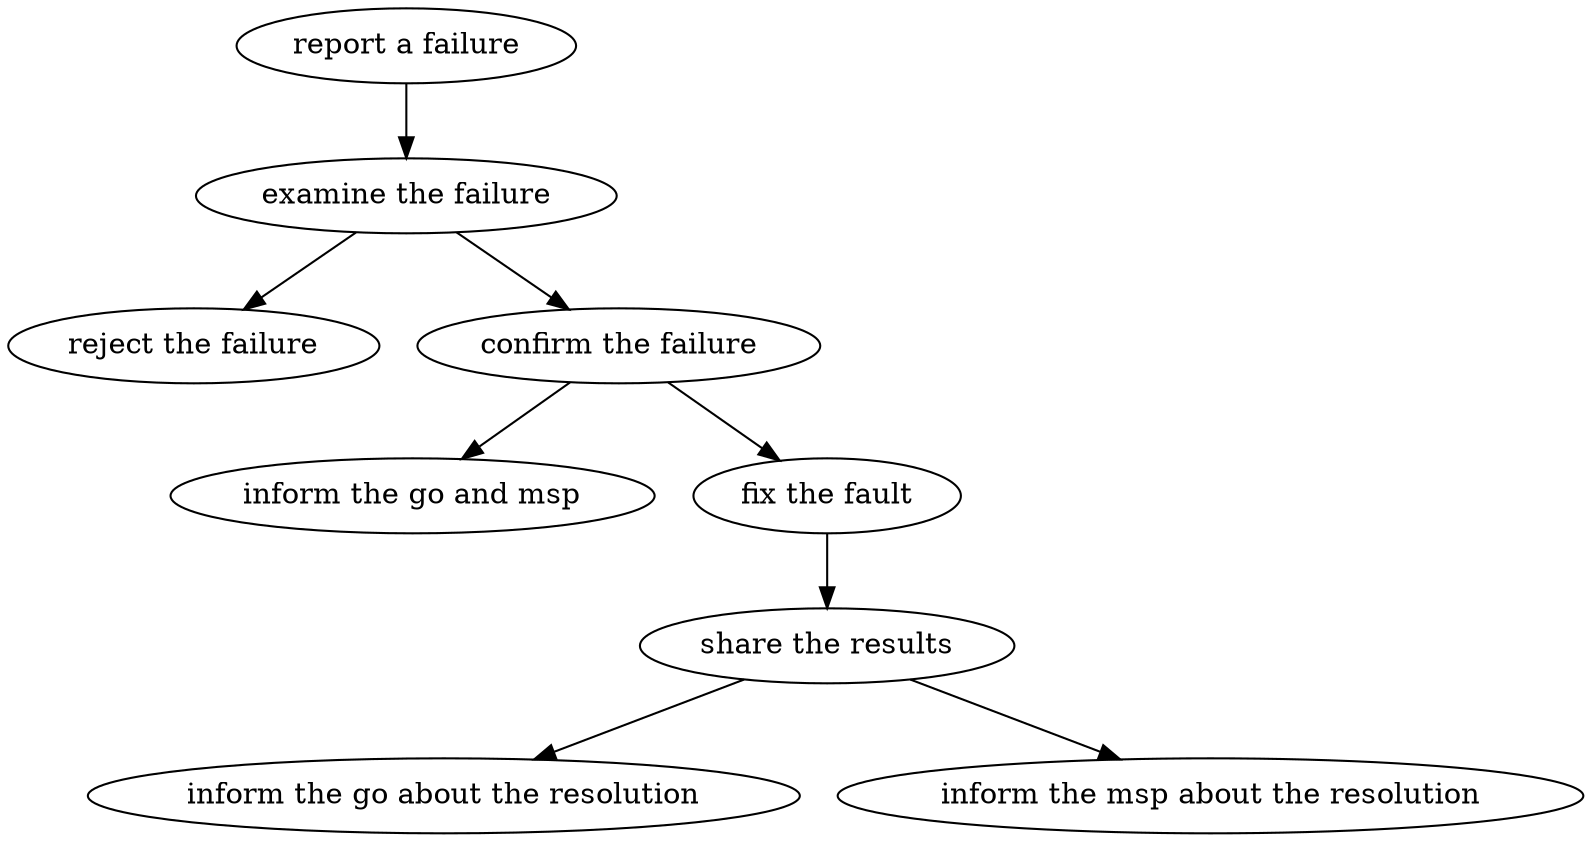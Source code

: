 strict digraph "doc-10.10" {
	graph [name="doc-10.10"];
	"report a failure"	[attrs="{'type': 'Activity', 'label': 'report a failure'}"];
	"examine the failure"	[attrs="{'type': 'Activity', 'label': 'examine the failure'}"];
	"report a failure" -> "examine the failure"	[attrs="{'type': 'flow', 'label': 'flow'}"];
	"reject the failure"	[attrs="{'type': 'Activity', 'label': 'reject the failure'}"];
	"examine the failure" -> "reject the failure"	[attrs="{'type': 'flow', 'label': 'flow'}"];
	"confirm the failure"	[attrs="{'type': 'Activity', 'label': 'confirm the failure'}"];
	"examine the failure" -> "confirm the failure"	[attrs="{'type': 'flow', 'label': 'flow'}"];
	"inform the go and msp"	[attrs="{'type': 'Activity', 'label': 'inform the go and msp'}"];
	"confirm the failure" -> "inform the go and msp"	[attrs="{'type': 'flow', 'label': 'flow'}"];
	"fix the fault"	[attrs="{'type': 'Activity', 'label': 'fix the fault'}"];
	"confirm the failure" -> "fix the fault"	[attrs="{'type': 'flow', 'label': 'flow'}"];
	"share the results"	[attrs="{'type': 'Activity', 'label': 'share the results'}"];
	"fix the fault" -> "share the results"	[attrs="{'type': 'flow', 'label': 'flow'}"];
	"inform the go about the resolution"	[attrs="{'type': 'Activity', 'label': 'inform the go about the resolution'}"];
	"share the results" -> "inform the go about the resolution"	[attrs="{'type': 'flow', 'label': 'flow'}"];
	"inform the msp about the resolution"	[attrs="{'type': 'Activity', 'label': 'inform the msp about the resolution'}"];
	"share the results" -> "inform the msp about the resolution"	[attrs="{'type': 'flow', 'label': 'flow'}"];
}
